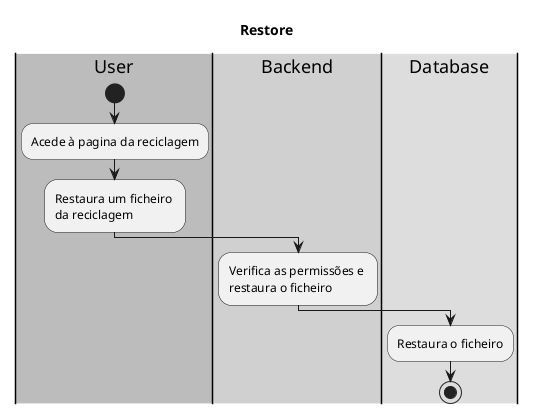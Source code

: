 @startuml

skinparam Monochrome true

title Restore

|#bcbcbc|User|
|#d0d0d0|Backend|
|#dddddd|Database|

|User|
start
    :Acede à pagina da reciclagem;
    :Restaura um ficheiro \nda reciclagem;
    |Backend|
    :Verifica as permissões e \nrestaura o ficheiro;
    |Database|
    :Restaura o ficheiro;
stop


@enduml